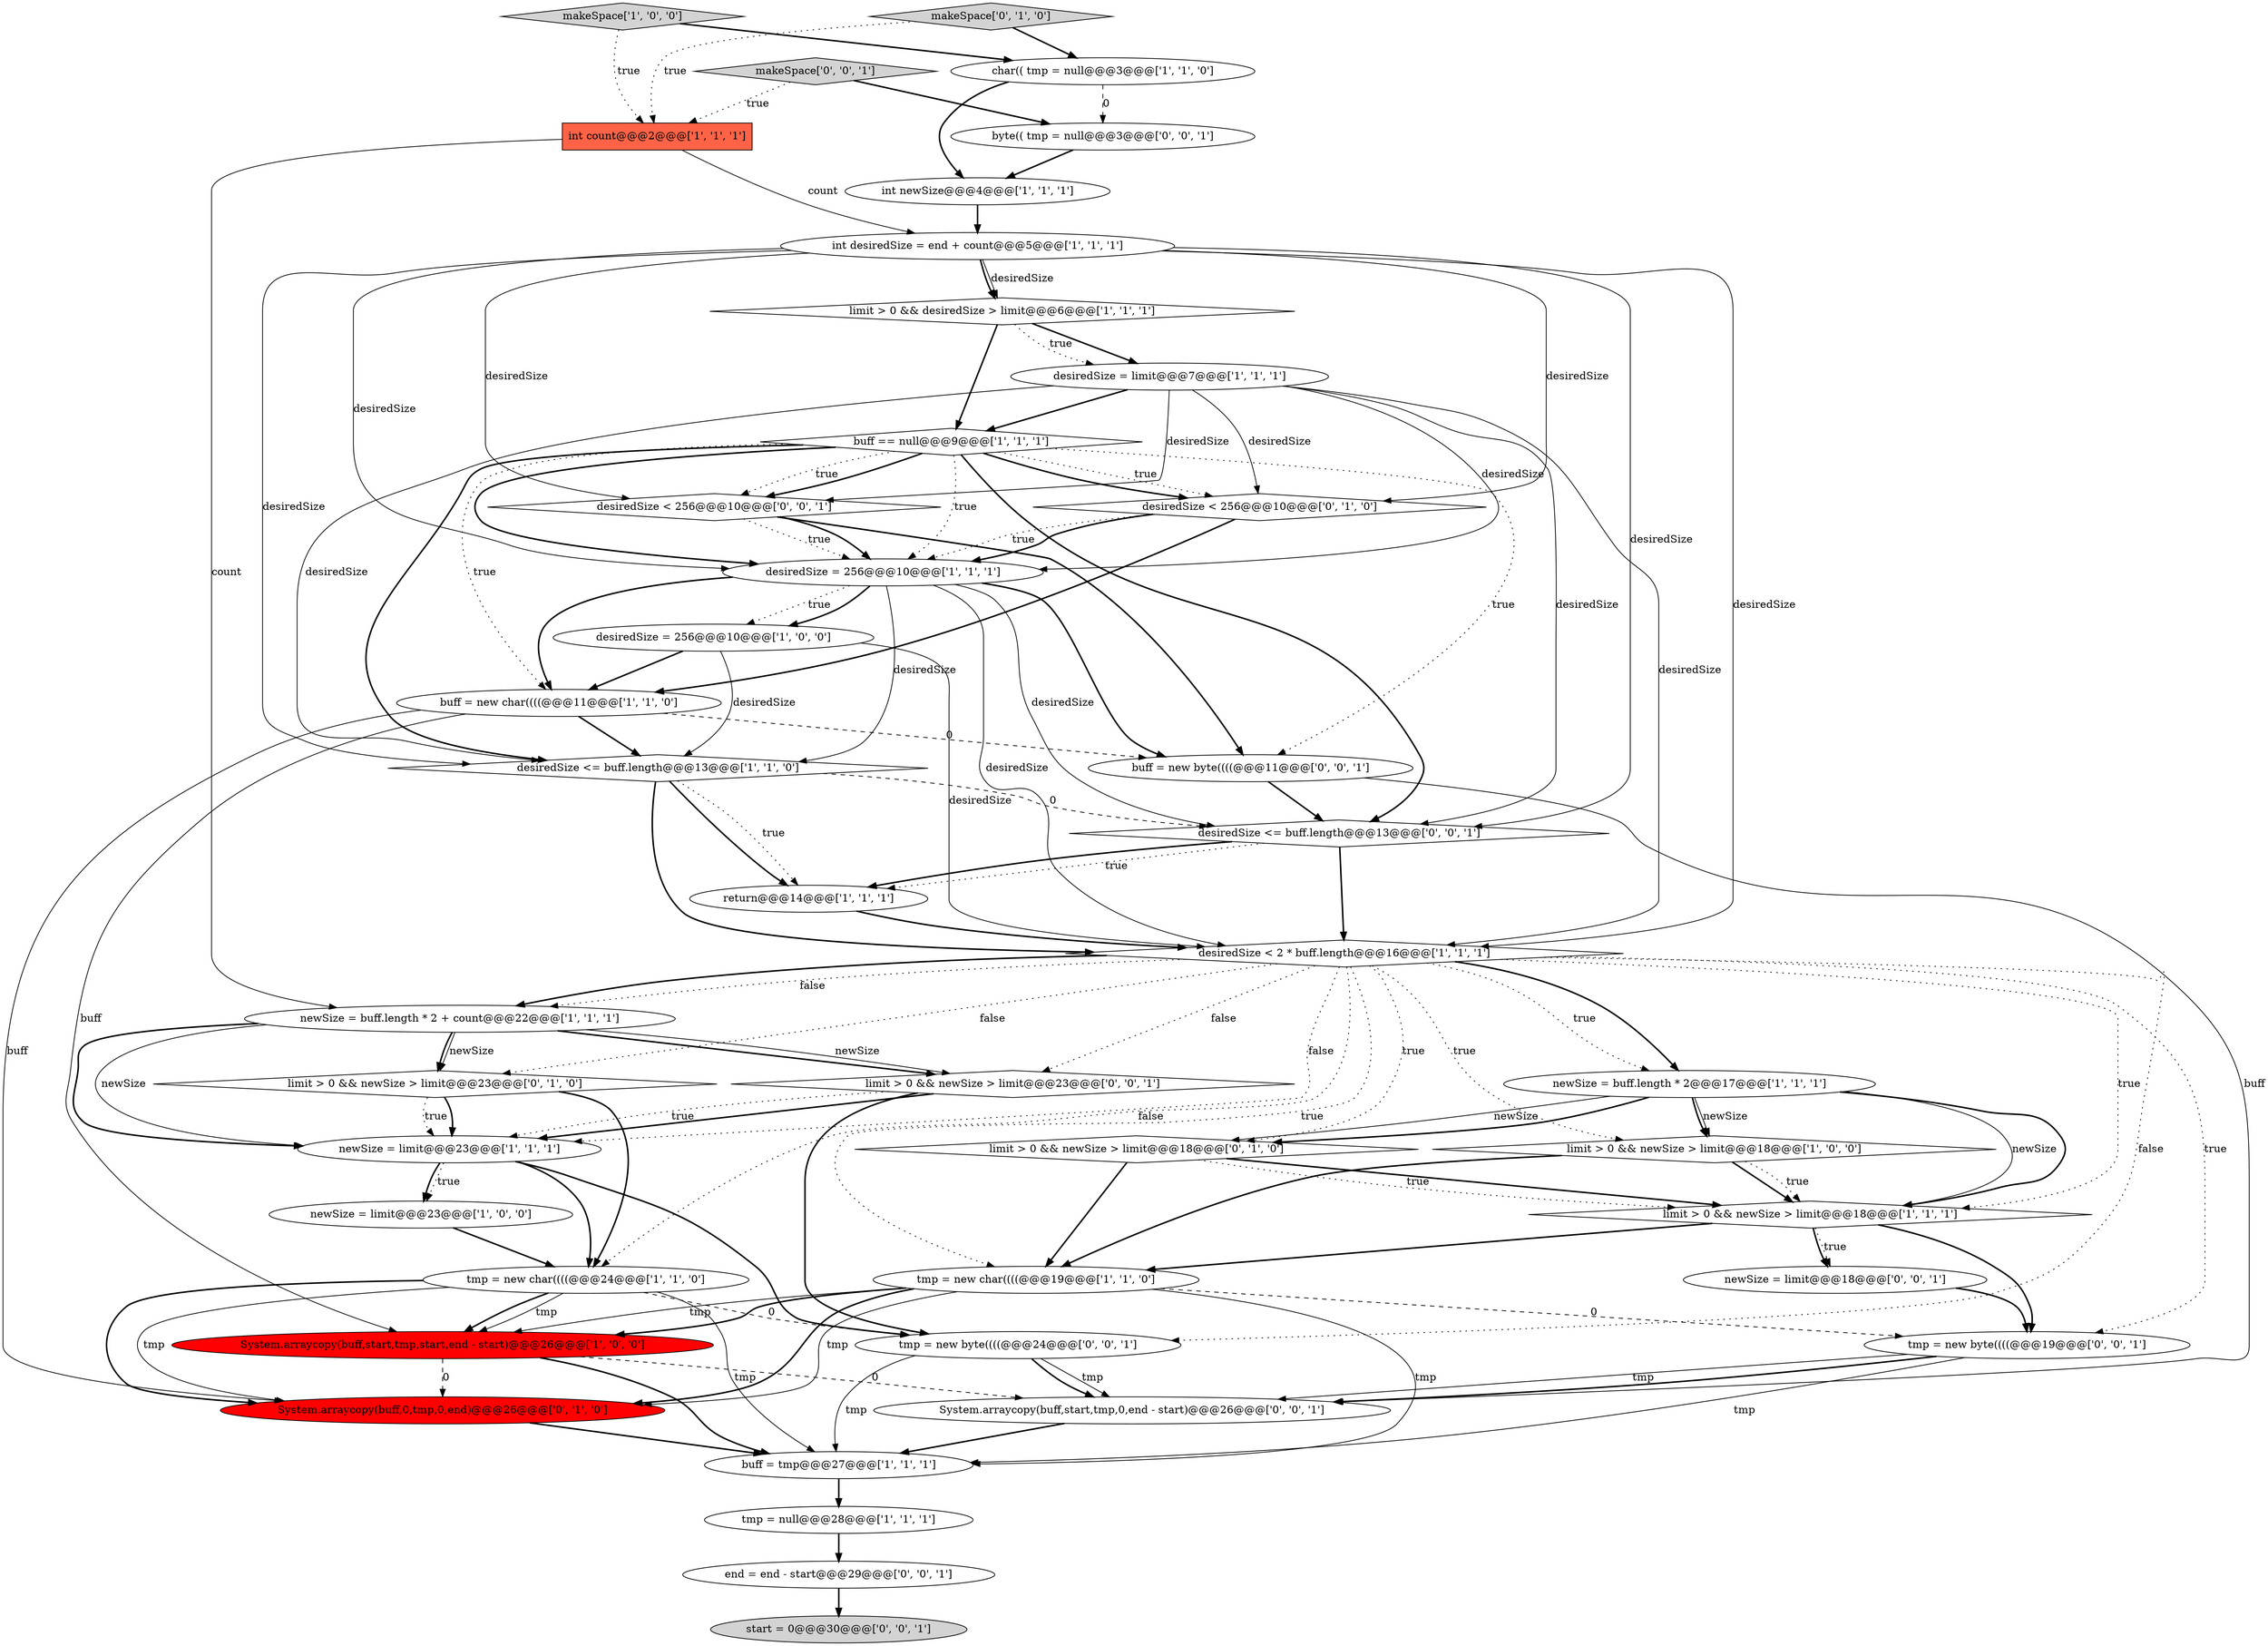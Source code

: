 digraph {
28 [style = filled, label = "desiredSize < 256@@@10@@@['0', '1', '0']", fillcolor = white, shape = diamond image = "AAA0AAABBB2BBB"];
14 [style = filled, label = "int count@@@2@@@['1', '1', '1']", fillcolor = tomato, shape = box image = "AAA0AAABBB1BBB"];
25 [style = filled, label = "limit > 0 && newSize > limit@@@23@@@['0', '1', '0']", fillcolor = white, shape = diamond image = "AAA0AAABBB2BBB"];
40 [style = filled, label = "desiredSize <= buff.length@@@13@@@['0', '0', '1']", fillcolor = white, shape = diamond image = "AAA0AAABBB3BBB"];
12 [style = filled, label = "newSize = buff.length * 2 + count@@@22@@@['1', '1', '1']", fillcolor = white, shape = ellipse image = "AAA0AAABBB1BBB"];
19 [style = filled, label = "tmp = new char((((@@@19@@@['1', '1', '0']", fillcolor = white, shape = ellipse image = "AAA0AAABBB1BBB"];
3 [style = filled, label = "limit > 0 && desiredSize > limit@@@6@@@['1', '1', '1']", fillcolor = white, shape = diamond image = "AAA0AAABBB1BBB"];
0 [style = filled, label = "limit > 0 && newSize > limit@@@18@@@['1', '0', '0']", fillcolor = white, shape = diamond image = "AAA0AAABBB1BBB"];
13 [style = filled, label = "desiredSize < 2 * buff.length@@@16@@@['1', '1', '1']", fillcolor = white, shape = diamond image = "AAA0AAABBB1BBB"];
30 [style = filled, label = "start = 0@@@30@@@['0', '0', '1']", fillcolor = lightgray, shape = ellipse image = "AAA0AAABBB3BBB"];
31 [style = filled, label = "newSize = limit@@@18@@@['0', '0', '1']", fillcolor = white, shape = ellipse image = "AAA0AAABBB3BBB"];
39 [style = filled, label = "byte(( tmp = null@@@3@@@['0', '0', '1']", fillcolor = white, shape = ellipse image = "AAA0AAABBB3BBB"];
15 [style = filled, label = "int desiredSize = end + count@@@5@@@['1', '1', '1']", fillcolor = white, shape = ellipse image = "AAA0AAABBB1BBB"];
11 [style = filled, label = "desiredSize = limit@@@7@@@['1', '1', '1']", fillcolor = white, shape = ellipse image = "AAA0AAABBB1BBB"];
8 [style = filled, label = "desiredSize = 256@@@10@@@['1', '0', '0']", fillcolor = white, shape = ellipse image = "AAA0AAABBB1BBB"];
21 [style = filled, label = "tmp = null@@@28@@@['1', '1', '1']", fillcolor = white, shape = ellipse image = "AAA0AAABBB1BBB"];
1 [style = filled, label = "newSize = limit@@@23@@@['1', '0', '0']", fillcolor = white, shape = ellipse image = "AAA0AAABBB1BBB"];
18 [style = filled, label = "desiredSize = 256@@@10@@@['1', '1', '1']", fillcolor = white, shape = ellipse image = "AAA0AAABBB1BBB"];
32 [style = filled, label = "limit > 0 && newSize > limit@@@23@@@['0', '0', '1']", fillcolor = white, shape = diamond image = "AAA0AAABBB3BBB"];
4 [style = filled, label = "makeSpace['1', '0', '0']", fillcolor = lightgray, shape = diamond image = "AAA0AAABBB1BBB"];
16 [style = filled, label = "limit > 0 && newSize > limit@@@18@@@['1', '1', '1']", fillcolor = white, shape = diamond image = "AAA0AAABBB1BBB"];
23 [style = filled, label = "newSize = buff.length * 2@@@17@@@['1', '1', '1']", fillcolor = white, shape = ellipse image = "AAA0AAABBB1BBB"];
35 [style = filled, label = "System.arraycopy(buff,start,tmp,0,end - start)@@@26@@@['0', '0', '1']", fillcolor = white, shape = ellipse image = "AAA0AAABBB3BBB"];
37 [style = filled, label = "makeSpace['0', '0', '1']", fillcolor = lightgray, shape = diamond image = "AAA0AAABBB3BBB"];
7 [style = filled, label = "newSize = limit@@@23@@@['1', '1', '1']", fillcolor = white, shape = ellipse image = "AAA0AAABBB1BBB"];
20 [style = filled, label = "System.arraycopy(buff,start,tmp,start,end - start)@@@26@@@['1', '0', '0']", fillcolor = red, shape = ellipse image = "AAA1AAABBB1BBB"];
33 [style = filled, label = "tmp = new byte((((@@@24@@@['0', '0', '1']", fillcolor = white, shape = ellipse image = "AAA0AAABBB3BBB"];
36 [style = filled, label = "buff = new byte((((@@@11@@@['0', '0', '1']", fillcolor = white, shape = ellipse image = "AAA0AAABBB3BBB"];
34 [style = filled, label = "tmp = new byte((((@@@19@@@['0', '0', '1']", fillcolor = white, shape = ellipse image = "AAA0AAABBB3BBB"];
10 [style = filled, label = "return@@@14@@@['1', '1', '1']", fillcolor = white, shape = ellipse image = "AAA0AAABBB1BBB"];
26 [style = filled, label = "System.arraycopy(buff,0,tmp,0,end)@@@26@@@['0', '1', '0']", fillcolor = red, shape = ellipse image = "AAA1AAABBB2BBB"];
27 [style = filled, label = "limit > 0 && newSize > limit@@@18@@@['0', '1', '0']", fillcolor = white, shape = diamond image = "AAA0AAABBB2BBB"];
5 [style = filled, label = "desiredSize <= buff.length@@@13@@@['1', '1', '0']", fillcolor = white, shape = diamond image = "AAA0AAABBB1BBB"];
22 [style = filled, label = "int newSize@@@4@@@['1', '1', '1']", fillcolor = white, shape = ellipse image = "AAA0AAABBB1BBB"];
29 [style = filled, label = "makeSpace['0', '1', '0']", fillcolor = lightgray, shape = diamond image = "AAA0AAABBB2BBB"];
24 [style = filled, label = "buff = tmp@@@27@@@['1', '1', '1']", fillcolor = white, shape = ellipse image = "AAA0AAABBB1BBB"];
6 [style = filled, label = "buff == null@@@9@@@['1', '1', '1']", fillcolor = white, shape = diamond image = "AAA0AAABBB1BBB"];
41 [style = filled, label = "end = end - start@@@29@@@['0', '0', '1']", fillcolor = white, shape = ellipse image = "AAA0AAABBB3BBB"];
2 [style = filled, label = "buff = new char((((@@@11@@@['1', '1', '0']", fillcolor = white, shape = ellipse image = "AAA0AAABBB1BBB"];
17 [style = filled, label = "char(( tmp = null@@@3@@@['1', '1', '0']", fillcolor = white, shape = ellipse image = "AAA0AAABBB1BBB"];
38 [style = filled, label = "desiredSize < 256@@@10@@@['0', '0', '1']", fillcolor = white, shape = diamond image = "AAA0AAABBB3BBB"];
9 [style = filled, label = "tmp = new char((((@@@24@@@['1', '1', '0']", fillcolor = white, shape = ellipse image = "AAA0AAABBB1BBB"];
22->15 [style = bold, label=""];
13->27 [style = dotted, label="true"];
13->25 [style = dotted, label="false"];
5->40 [style = dashed, label="0"];
40->13 [style = bold, label=""];
40->10 [style = dotted, label="true"];
12->7 [style = bold, label=""];
12->25 [style = solid, label="newSize"];
6->38 [style = dotted, label="true"];
9->26 [style = bold, label=""];
7->9 [style = bold, label=""];
9->26 [style = solid, label="tmp"];
13->9 [style = dotted, label="false"];
19->34 [style = dashed, label="0"];
20->35 [style = dashed, label="0"];
6->18 [style = dotted, label="true"];
8->5 [style = solid, label="desiredSize"];
2->36 [style = dashed, label="0"];
24->21 [style = bold, label=""];
29->14 [style = dotted, label="true"];
28->18 [style = dotted, label="true"];
23->16 [style = solid, label="newSize"];
13->33 [style = dotted, label="false"];
27->19 [style = bold, label=""];
7->1 [style = dotted, label="true"];
34->24 [style = solid, label="tmp"];
13->7 [style = dotted, label="false"];
20->26 [style = dashed, label="0"];
5->10 [style = bold, label=""];
34->35 [style = solid, label="tmp"];
7->1 [style = bold, label=""];
28->18 [style = bold, label=""];
0->19 [style = bold, label=""];
19->20 [style = bold, label=""];
15->38 [style = solid, label="desiredSize"];
3->11 [style = bold, label=""];
21->41 [style = bold, label=""];
13->19 [style = dotted, label="true"];
16->34 [style = bold, label=""];
18->8 [style = dotted, label="true"];
32->7 [style = bold, label=""];
2->20 [style = solid, label="buff"];
27->16 [style = bold, label=""];
16->19 [style = bold, label=""];
26->24 [style = bold, label=""];
25->7 [style = bold, label=""];
13->32 [style = dotted, label="false"];
13->23 [style = dotted, label="true"];
38->18 [style = dotted, label="true"];
39->22 [style = bold, label=""];
18->5 [style = solid, label="desiredSize"];
7->33 [style = bold, label=""];
6->38 [style = bold, label=""];
41->30 [style = bold, label=""];
38->18 [style = bold, label=""];
15->28 [style = solid, label="desiredSize"];
13->12 [style = bold, label=""];
15->13 [style = solid, label="desiredSize"];
19->26 [style = solid, label="tmp"];
15->18 [style = solid, label="desiredSize"];
13->0 [style = dotted, label="true"];
19->26 [style = bold, label=""];
11->38 [style = solid, label="desiredSize"];
34->35 [style = bold, label=""];
37->14 [style = dotted, label="true"];
11->5 [style = solid, label="desiredSize"];
13->34 [style = dotted, label="true"];
33->35 [style = solid, label="tmp"];
13->16 [style = dotted, label="true"];
15->5 [style = solid, label="desiredSize"];
8->13 [style = solid, label="desiredSize"];
0->16 [style = bold, label=""];
17->39 [style = dashed, label="0"];
29->17 [style = bold, label=""];
36->40 [style = bold, label=""];
4->17 [style = bold, label=""];
19->24 [style = solid, label="tmp"];
6->18 [style = bold, label=""];
5->10 [style = dotted, label="true"];
19->20 [style = solid, label="tmp"];
25->9 [style = bold, label=""];
15->40 [style = solid, label="desiredSize"];
32->7 [style = dotted, label="true"];
12->32 [style = bold, label=""];
2->26 [style = solid, label="buff"];
3->6 [style = bold, label=""];
23->27 [style = solid, label="newSize"];
9->20 [style = bold, label=""];
15->3 [style = bold, label=""];
23->0 [style = bold, label=""];
11->28 [style = solid, label="desiredSize"];
32->33 [style = bold, label=""];
25->7 [style = dotted, label="true"];
1->9 [style = bold, label=""];
31->34 [style = bold, label=""];
35->24 [style = bold, label=""];
6->5 [style = bold, label=""];
6->2 [style = dotted, label="true"];
12->32 [style = solid, label="newSize"];
8->2 [style = bold, label=""];
10->13 [style = bold, label=""];
16->31 [style = bold, label=""];
13->12 [style = dotted, label="false"];
5->13 [style = bold, label=""];
18->8 [style = bold, label=""];
14->12 [style = solid, label="count"];
0->16 [style = dotted, label="true"];
16->31 [style = dotted, label="true"];
15->3 [style = solid, label="desiredSize"];
37->39 [style = bold, label=""];
2->5 [style = bold, label=""];
27->16 [style = dotted, label="true"];
40->10 [style = bold, label=""];
3->11 [style = dotted, label="true"];
23->16 [style = bold, label=""];
33->35 [style = bold, label=""];
6->36 [style = dotted, label="true"];
23->0 [style = solid, label="newSize"];
23->27 [style = bold, label=""];
11->6 [style = bold, label=""];
38->36 [style = bold, label=""];
18->36 [style = bold, label=""];
18->2 [style = bold, label=""];
17->22 [style = bold, label=""];
4->14 [style = dotted, label="true"];
11->13 [style = solid, label="desiredSize"];
9->33 [style = dashed, label="0"];
6->28 [style = dotted, label="true"];
36->35 [style = solid, label="buff"];
28->2 [style = bold, label=""];
11->40 [style = solid, label="desiredSize"];
18->40 [style = solid, label="desiredSize"];
9->20 [style = solid, label="tmp"];
12->7 [style = solid, label="newSize"];
6->40 [style = bold, label=""];
12->25 [style = bold, label=""];
18->13 [style = solid, label="desiredSize"];
13->23 [style = bold, label=""];
14->15 [style = solid, label="count"];
33->24 [style = solid, label="tmp"];
11->18 [style = solid, label="desiredSize"];
20->24 [style = bold, label=""];
9->24 [style = solid, label="tmp"];
6->28 [style = bold, label=""];
}
